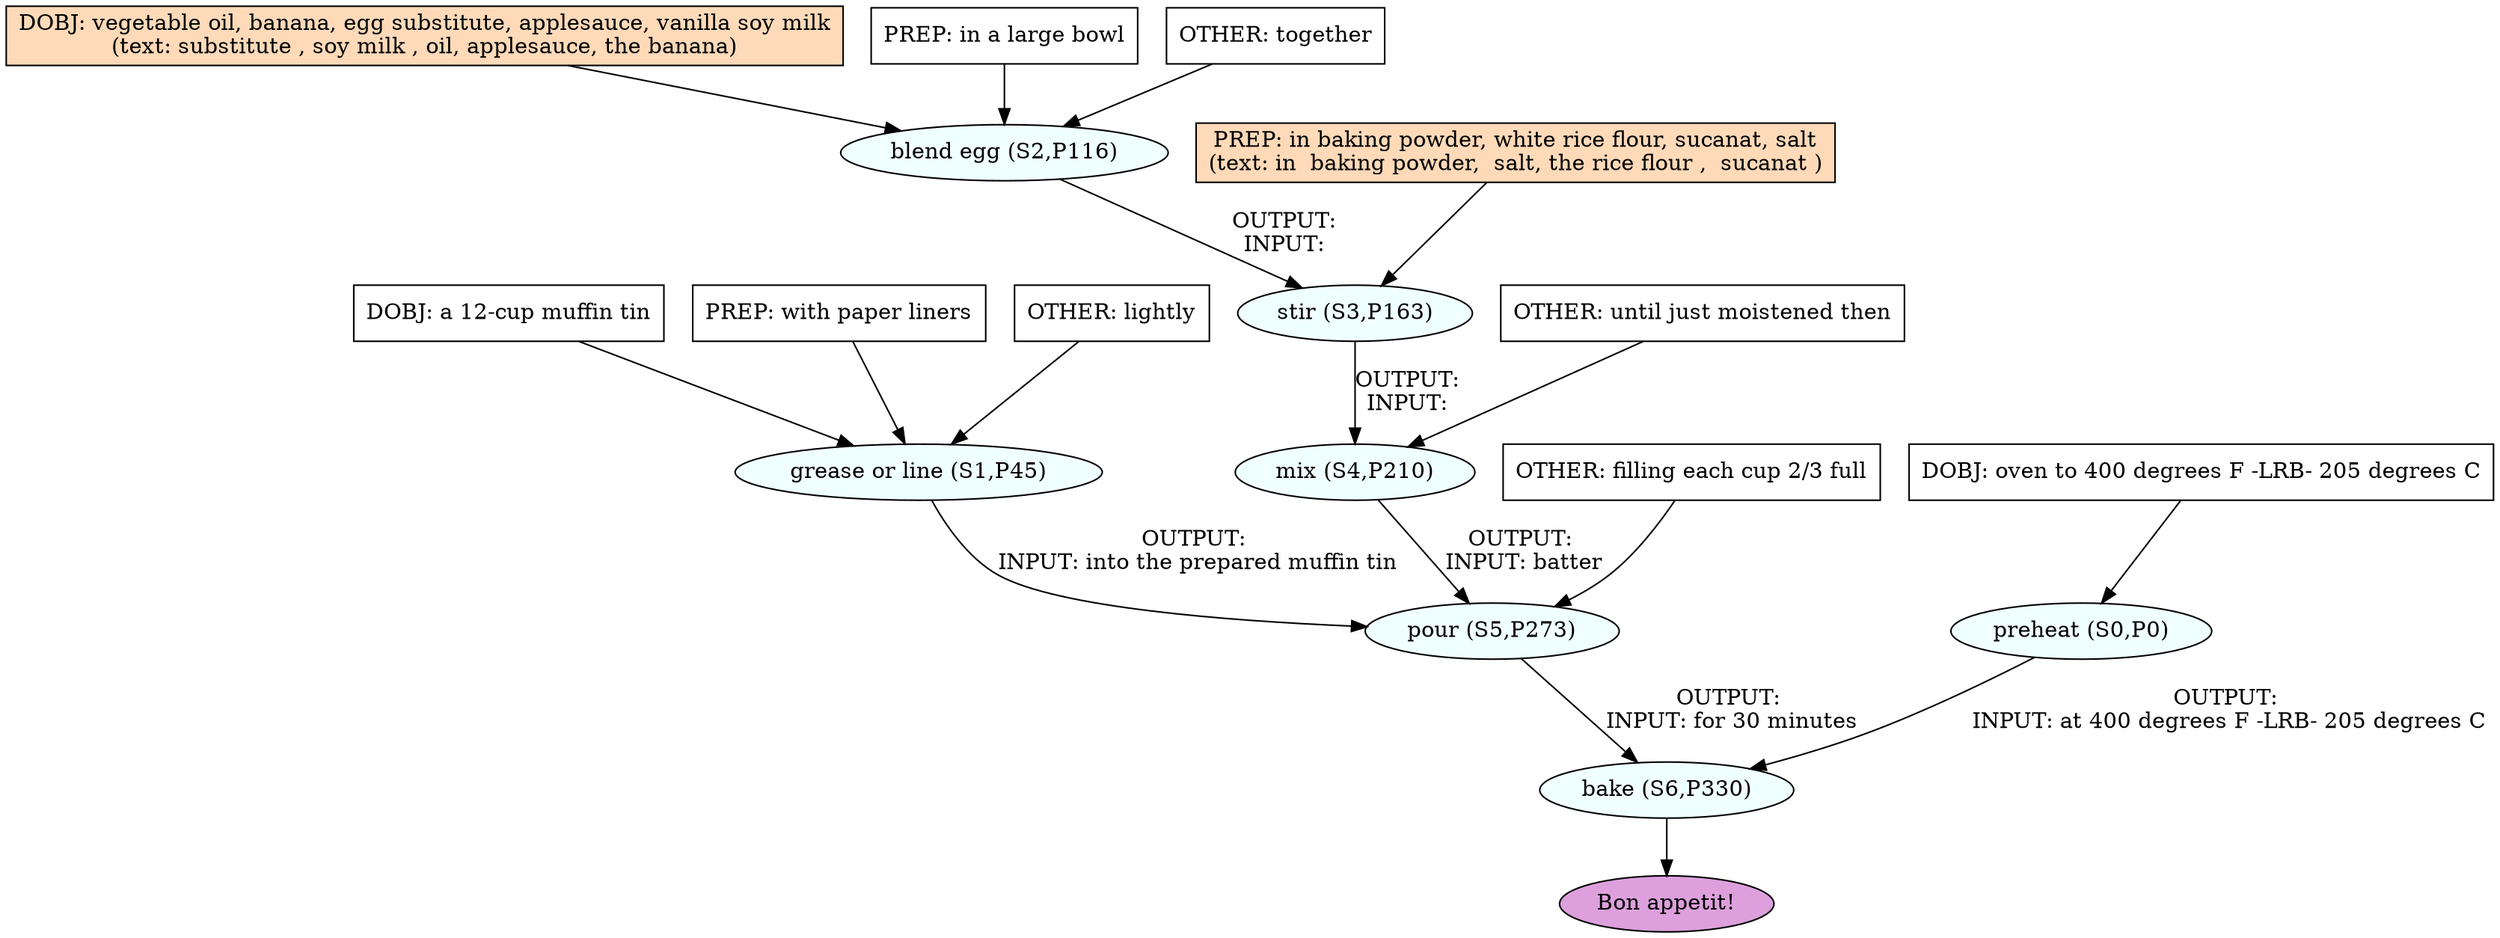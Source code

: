 digraph recipe {
E0[label="preheat (S0,P0)", shape=oval, style=filled, fillcolor=azure]
E1[label="grease or line (S1,P45)", shape=oval, style=filled, fillcolor=azure]
E2[label="blend egg (S2,P116)", shape=oval, style=filled, fillcolor=azure]
E3[label="stir (S3,P163)", shape=oval, style=filled, fillcolor=azure]
E4[label="mix (S4,P210)", shape=oval, style=filled, fillcolor=azure]
E5[label="pour (S5,P273)", shape=oval, style=filled, fillcolor=azure]
E6[label="bake (S6,P330)", shape=oval, style=filled, fillcolor=azure]
D1[label="DOBJ: a 12-cup muffin tin", shape=box, style=filled, fillcolor=white]
D1 -> E1
P1_0[label="PREP: with paper liners", shape=box, style=filled, fillcolor=white]
P1_0 -> E1
O1_0[label="OTHER: lightly", shape=box, style=filled, fillcolor=white]
O1_0 -> E1
D0[label="DOBJ: oven to 400 degrees F -LRB- 205 degrees C", shape=box, style=filled, fillcolor=white]
D0 -> E0
D2[label="DOBJ: vegetable oil, banana, egg substitute, applesauce, vanilla soy milk
(text: substitute , soy milk , oil, applesauce, the banana)", shape=box, style=filled, fillcolor=peachpuff]
D2 -> E2
P2_0[label="PREP: in a large bowl", shape=box, style=filled, fillcolor=white]
P2_0 -> E2
O2_0[label="OTHER: together", shape=box, style=filled, fillcolor=white]
O2_0 -> E2
E2 -> E3 [label="OUTPUT: 
INPUT: "]
P3_0_ing[label="PREP: in baking powder, white rice flour, sucanat, salt
(text: in  baking powder,  salt, the rice flour ,  sucanat )", shape=box, style=filled, fillcolor=peachpuff]
P3_0_ing -> E3
E3 -> E4 [label="OUTPUT: 
INPUT: "]
O4_0_0[label="OTHER: until just moistened then", shape=box, style=filled, fillcolor=white]
O4_0_0 -> E4
E4 -> E5 [label="OUTPUT: 
INPUT: batter"]
E1 -> E5 [label="OUTPUT: 
INPUT: into the prepared muffin tin"]
O5_0_0[label="OTHER: filling each cup 2/3 full", shape=box, style=filled, fillcolor=white]
O5_0_0 -> E5
E0 -> E6 [label="OUTPUT: 
INPUT: at 400 degrees F -LRB- 205 degrees C"]
E5 -> E6 [label="OUTPUT: 
INPUT: for 30 minutes"]
EOR[label="Bon appetit!", shape=oval, style=filled, fillcolor=plum]
E6 -> EOR
}
